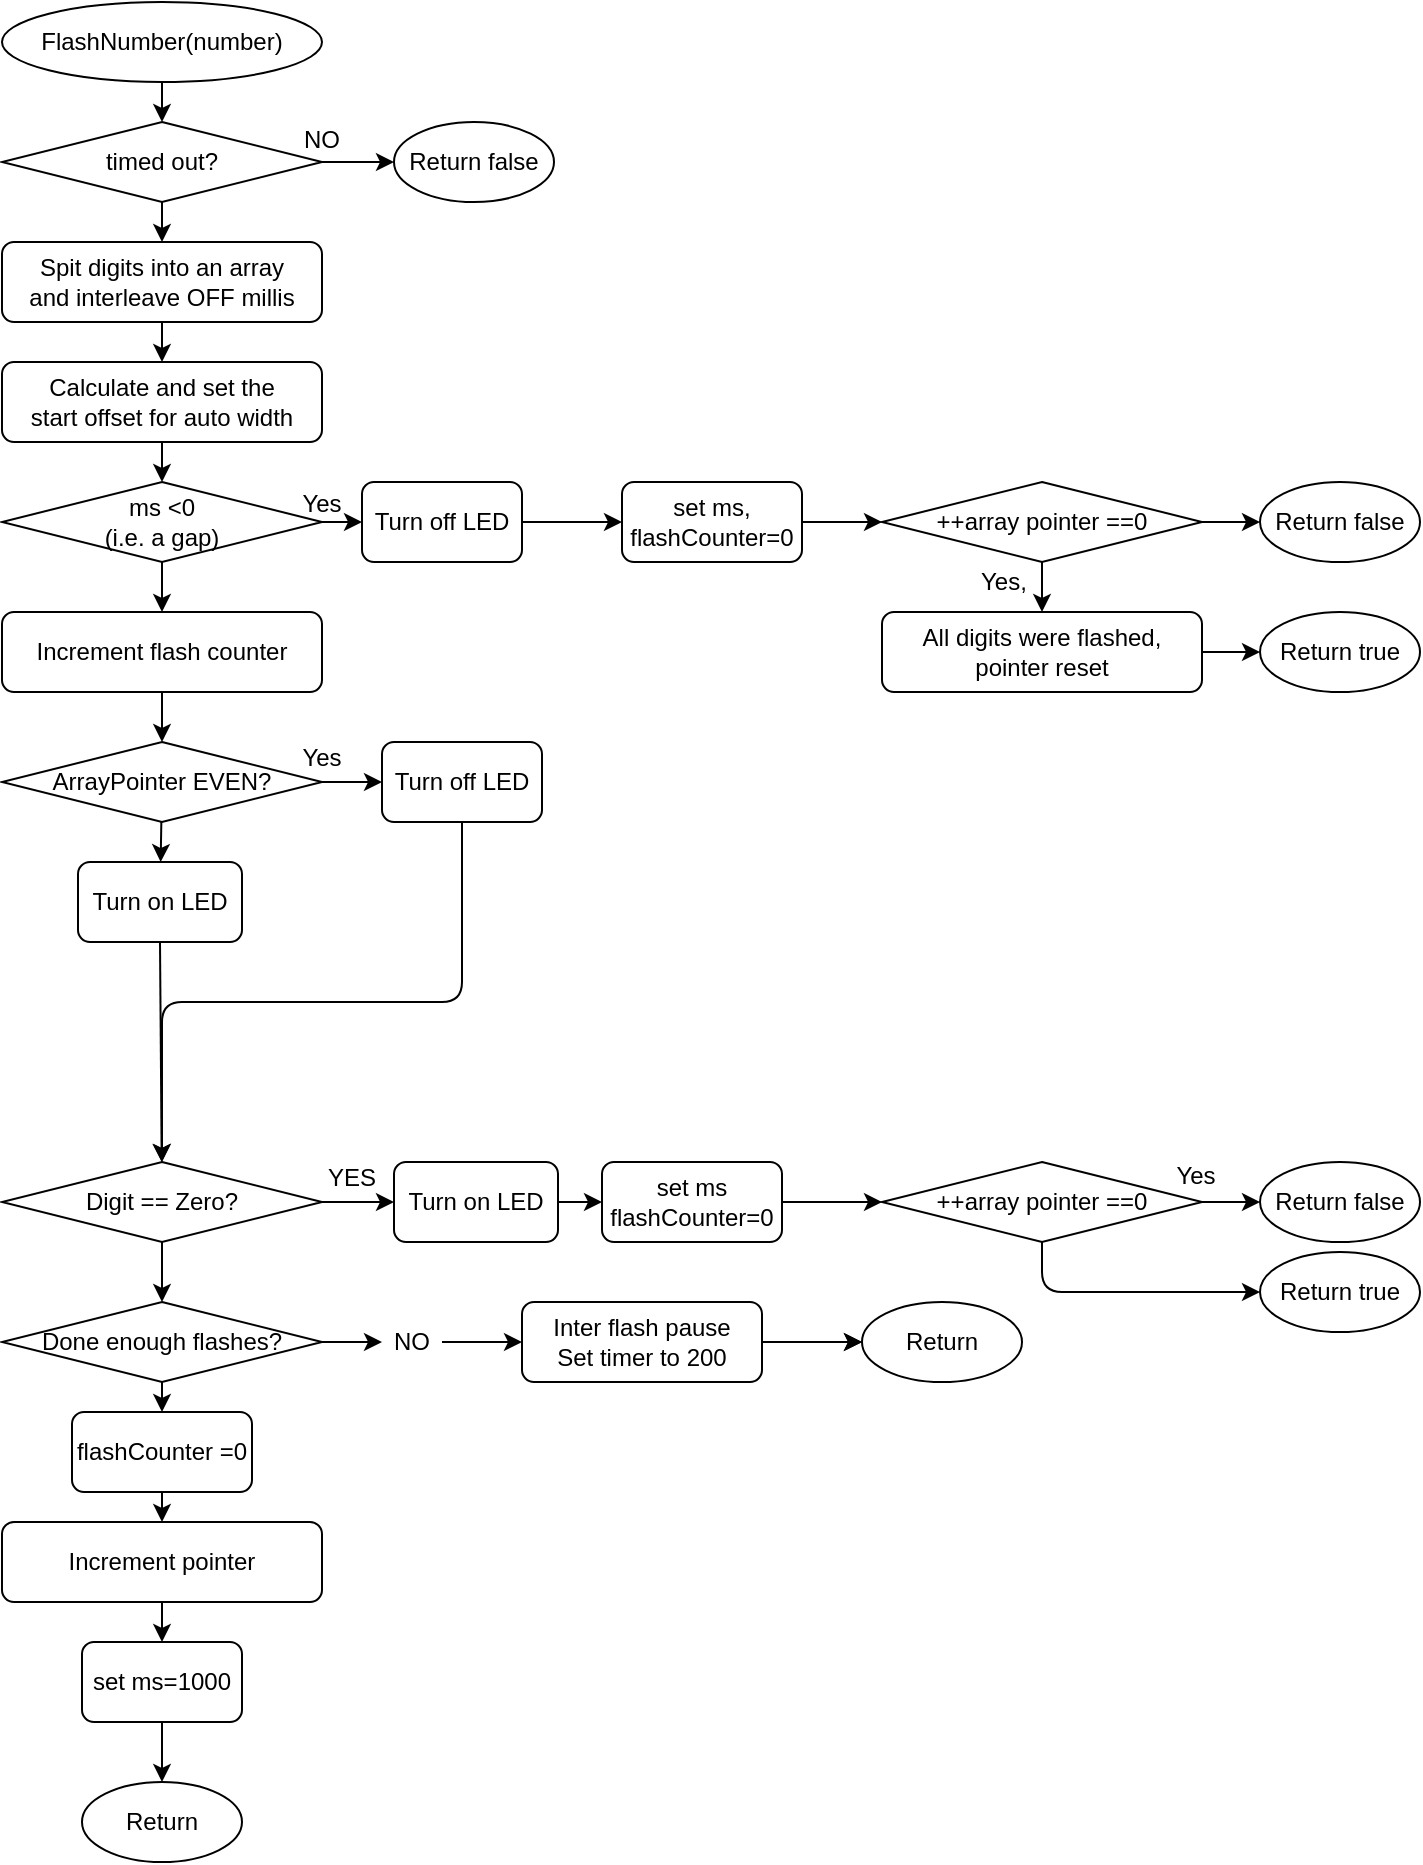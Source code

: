 <mxfile>
    <diagram id="JWU_pq0ETkwyuFgzXTky" name="Page-1">
        <mxGraphModel dx="902" dy="802" grid="1" gridSize="10" guides="1" tooltips="1" connect="1" arrows="1" fold="1" page="1" pageScale="1" pageWidth="827" pageHeight="1169" math="0" shadow="0">
            <root>
                <mxCell id="0"/>
                <mxCell id="1" parent="0"/>
                <mxCell id="20" value="" style="edgeStyle=none;html=1;startArrow=none;" parent="1" edge="1">
                    <mxGeometry relative="1" as="geometry">
                        <mxPoint x="152" y="900" as="sourcePoint"/>
                        <mxPoint x="152" y="900" as="targetPoint"/>
                    </mxGeometry>
                </mxCell>
                <mxCell id="41" style="edgeStyle=none;html=1;exitX=1;exitY=0.5;exitDx=0;exitDy=0;entryX=0;entryY=0.5;entryDx=0;entryDy=0;" parent="1" source="3" target="31" edge="1">
                    <mxGeometry relative="1" as="geometry"/>
                </mxCell>
                <mxCell id="130" style="edgeStyle=none;html=1;entryX=0.5;entryY=0;entryDx=0;entryDy=0;" parent="1" source="3" target="129" edge="1">
                    <mxGeometry relative="1" as="geometry"/>
                </mxCell>
                <mxCell id="3" value="Done enough flashes?" style="rhombus;whiteSpace=wrap;html=1;" parent="1" vertex="1">
                    <mxGeometry x="80" y="710" width="160" height="40" as="geometry"/>
                </mxCell>
                <mxCell id="9" style="edgeStyle=none;html=1;startArrow=none;exitX=1;exitY=0.5;exitDx=0;exitDy=0;" parent="1" source="4" target="8" edge="1">
                    <mxGeometry relative="1" as="geometry"/>
                </mxCell>
                <mxCell id="156" style="edgeStyle=none;html=1;exitX=0.5;exitY=1;exitDx=0;exitDy=0;entryX=0.5;entryY=0;entryDx=0;entryDy=0;" parent="1" source="4" target="76" edge="1">
                    <mxGeometry relative="1" as="geometry"/>
                </mxCell>
                <mxCell id="4" value="timed out?" style="rhombus;whiteSpace=wrap;html=1;" parent="1" vertex="1">
                    <mxGeometry x="80" y="120" width="160" height="40" as="geometry"/>
                </mxCell>
                <mxCell id="7" value="" style="edgeStyle=none;html=1;" parent="1" source="6" target="4" edge="1">
                    <mxGeometry relative="1" as="geometry"/>
                </mxCell>
                <mxCell id="6" value="FlashNumber(number)" style="ellipse;whiteSpace=wrap;html=1;" parent="1" vertex="1">
                    <mxGeometry x="80" y="60" width="160" height="40" as="geometry"/>
                </mxCell>
                <mxCell id="8" value="Return false" style="ellipse;whiteSpace=wrap;html=1;" parent="1" vertex="1">
                    <mxGeometry x="276" y="120" width="80" height="40" as="geometry"/>
                </mxCell>
                <mxCell id="160" value="" style="edgeStyle=none;html=1;" parent="1" source="13" target="81" edge="1">
                    <mxGeometry relative="1" as="geometry"/>
                </mxCell>
                <mxCell id="13" value="Increment flash counter" style="rounded=1;whiteSpace=wrap;html=1;" parent="1" vertex="1">
                    <mxGeometry x="80" y="365" width="160" height="40" as="geometry"/>
                </mxCell>
                <mxCell id="29" value="" style="edgeStyle=none;html=1;startArrow=none;" parent="1" source="25" target="27" edge="1">
                    <mxGeometry relative="1" as="geometry">
                        <mxPoint x="438" y="730" as="sourcePoint"/>
                    </mxGeometry>
                </mxCell>
                <mxCell id="122" value="" style="edgeStyle=none;html=1;" parent="1" source="25" target="27" edge="1">
                    <mxGeometry relative="1" as="geometry"/>
                </mxCell>
                <mxCell id="27" value="Return" style="ellipse;whiteSpace=wrap;html=1;" parent="1" vertex="1">
                    <mxGeometry x="510" y="710" width="80" height="40" as="geometry"/>
                </mxCell>
                <mxCell id="67" style="edgeStyle=none;html=1;entryX=0;entryY=0.5;entryDx=0;entryDy=0;" parent="1" source="31" target="25" edge="1">
                    <mxGeometry relative="1" as="geometry">
                        <mxPoint x="318" y="730" as="targetPoint"/>
                    </mxGeometry>
                </mxCell>
                <mxCell id="31" value="NO" style="text;strokeColor=none;align=center;fillColor=none;html=1;verticalAlign=middle;whiteSpace=wrap;rounded=0;" parent="1" vertex="1">
                    <mxGeometry x="270" y="720" width="30" height="20" as="geometry"/>
                </mxCell>
                <mxCell id="119" value="" style="edgeStyle=none;html=1;" parent="1" source="64" target="3" edge="1">
                    <mxGeometry relative="1" as="geometry"/>
                </mxCell>
                <mxCell id="64" value="Digit == Zero?" style="rhombus;whiteSpace=wrap;html=1;" parent="1" vertex="1">
                    <mxGeometry x="80" y="640" width="160" height="40" as="geometry"/>
                </mxCell>
                <mxCell id="162" value="" style="edgeStyle=none;html=1;entryX=0;entryY=0.5;entryDx=0;entryDy=0;exitX=1;exitY=0.5;exitDx=0;exitDy=0;" parent="1" source="64" target="111" edge="1">
                    <mxGeometry relative="1" as="geometry"/>
                </mxCell>
                <mxCell id="75" value="YES" style="text;strokeColor=none;align=center;fillColor=none;html=1;verticalAlign=middle;whiteSpace=wrap;rounded=0;" parent="1" vertex="1">
                    <mxGeometry x="240" y="638" width="30" height="20" as="geometry"/>
                </mxCell>
                <mxCell id="154" style="edgeStyle=none;html=1;exitX=0.5;exitY=1;exitDx=0;exitDy=0;entryX=0.5;entryY=0;entryDx=0;entryDy=0;" parent="1" source="76" target="137" edge="1">
                    <mxGeometry relative="1" as="geometry"/>
                </mxCell>
                <mxCell id="76" value="Spit digits into an array&lt;br&gt;and interleave OFF millis" style="rounded=1;whiteSpace=wrap;html=1;" parent="1" vertex="1">
                    <mxGeometry x="80" y="180" width="160" height="40" as="geometry"/>
                </mxCell>
                <mxCell id="83" value="" style="edgeStyle=none;html=1;startArrow=none;entryX=0;entryY=0.5;entryDx=0;entryDy=0;exitX=1;exitY=0.5;exitDx=0;exitDy=0;" parent="1" source="81" target="84" edge="1">
                    <mxGeometry relative="1" as="geometry">
                        <mxPoint x="340" y="450" as="targetPoint"/>
                    </mxGeometry>
                </mxCell>
                <mxCell id="171" value="" style="edgeStyle=none;html=1;" parent="1" source="81" target="170" edge="1">
                    <mxGeometry relative="1" as="geometry"/>
                </mxCell>
                <mxCell id="81" value="ArrayPointer EVEN?" style="rhombus;whiteSpace=wrap;html=1;" parent="1" vertex="1">
                    <mxGeometry x="80" y="430" width="160" height="40" as="geometry"/>
                </mxCell>
                <mxCell id="194" style="edgeStyle=none;html=1;exitX=0.5;exitY=1;exitDx=0;exitDy=0;" parent="1" source="84" edge="1">
                    <mxGeometry relative="1" as="geometry">
                        <mxPoint x="160" y="640" as="targetPoint"/>
                        <Array as="points">
                            <mxPoint x="310" y="560"/>
                            <mxPoint x="160" y="560"/>
                        </Array>
                    </mxGeometry>
                </mxCell>
                <mxCell id="84" value="Turn off LED" style="rounded=1;whiteSpace=wrap;html=1;" parent="1" vertex="1">
                    <mxGeometry x="270" y="430" width="80" height="40" as="geometry"/>
                </mxCell>
                <mxCell id="86" value="Return false" style="ellipse;whiteSpace=wrap;html=1;" parent="1" vertex="1">
                    <mxGeometry x="709" y="300" width="80" height="40" as="geometry"/>
                </mxCell>
                <mxCell id="92" value="Yes" style="text;strokeColor=none;align=center;fillColor=none;html=1;verticalAlign=middle;whiteSpace=wrap;rounded=0;" parent="1" vertex="1">
                    <mxGeometry x="225" y="433" width="30" height="10" as="geometry"/>
                </mxCell>
                <mxCell id="157" value="" style="edgeStyle=none;html=1;exitX=1;exitY=0.5;exitDx=0;exitDy=0;" parent="1" source="172" target="86" edge="1">
                    <mxGeometry relative="1" as="geometry"/>
                </mxCell>
                <mxCell id="165" style="edgeStyle=none;html=1;exitX=1;exitY=0.5;exitDx=0;exitDy=0;entryX=0;entryY=0.5;entryDx=0;entryDy=0;" parent="1" source="110" target="189" edge="1">
                    <mxGeometry relative="1" as="geometry">
                        <mxPoint x="480" y="660" as="targetPoint"/>
                    </mxGeometry>
                </mxCell>
                <mxCell id="110" value="set ms&lt;br style=&quot;border-color: var(--border-color);&quot;&gt;flashCounter=0" style="rounded=1;whiteSpace=wrap;html=1;" parent="1" vertex="1">
                    <mxGeometry x="380" y="640" width="90" height="40" as="geometry"/>
                </mxCell>
                <mxCell id="163" style="edgeStyle=none;html=1;exitX=1;exitY=0.5;exitDx=0;exitDy=0;entryX=0;entryY=0.5;entryDx=0;entryDy=0;" parent="1" source="111" target="110" edge="1">
                    <mxGeometry relative="1" as="geometry"/>
                </mxCell>
                <mxCell id="111" value="Turn on LED" style="rounded=1;whiteSpace=wrap;html=1;" parent="1" vertex="1">
                    <mxGeometry x="276" y="640" width="82" height="40" as="geometry"/>
                </mxCell>
                <mxCell id="123" value="" style="edgeStyle=none;html=1;endArrow=none;" parent="1" target="25" edge="1">
                    <mxGeometry relative="1" as="geometry">
                        <mxPoint x="438" y="730" as="sourcePoint"/>
                        <mxPoint x="510" y="730" as="targetPoint"/>
                    </mxGeometry>
                </mxCell>
                <mxCell id="25" value="Inter flash pause&lt;br&gt;Set timer to 200" style="rounded=1;whiteSpace=wrap;html=1;" parent="1" vertex="1">
                    <mxGeometry x="340" y="710" width="120" height="40" as="geometry"/>
                </mxCell>
                <mxCell id="135" style="edgeStyle=none;html=1;entryX=0.5;entryY=0;entryDx=0;entryDy=0;" parent="1" source="125" target="134" edge="1">
                    <mxGeometry relative="1" as="geometry"/>
                </mxCell>
                <mxCell id="125" value="Increment pointer" style="rounded=1;whiteSpace=wrap;html=1;" parent="1" vertex="1">
                    <mxGeometry x="80" y="820" width="160" height="40" as="geometry"/>
                </mxCell>
                <mxCell id="127" value="Return" style="ellipse;whiteSpace=wrap;html=1;" parent="1" vertex="1">
                    <mxGeometry x="120" y="950" width="80" height="40" as="geometry"/>
                </mxCell>
                <mxCell id="132" style="edgeStyle=none;html=1;entryX=0.5;entryY=0;entryDx=0;entryDy=0;" parent="1" source="129" target="125" edge="1">
                    <mxGeometry relative="1" as="geometry"/>
                </mxCell>
                <mxCell id="129" value="flashCounter =0" style="rounded=1;whiteSpace=wrap;html=1;" parent="1" vertex="1">
                    <mxGeometry x="115" y="765" width="90" height="40" as="geometry"/>
                </mxCell>
                <mxCell id="136" style="edgeStyle=none;html=1;entryX=0.5;entryY=0;entryDx=0;entryDy=0;" parent="1" source="134" target="127" edge="1">
                    <mxGeometry relative="1" as="geometry"/>
                </mxCell>
                <mxCell id="134" value="set ms=1000" style="rounded=1;whiteSpace=wrap;html=1;" parent="1" vertex="1">
                    <mxGeometry x="120" y="880" width="80" height="40" as="geometry"/>
                </mxCell>
                <mxCell id="155" style="edgeStyle=none;html=1;exitX=0.5;exitY=1;exitDx=0;exitDy=0;entryX=0.5;entryY=0;entryDx=0;entryDy=0;" parent="1" source="137" target="143" edge="1">
                    <mxGeometry relative="1" as="geometry"/>
                </mxCell>
                <mxCell id="137" value="Calculate and set the&lt;br&gt;start offset for auto width" style="rounded=1;whiteSpace=wrap;html=1;" parent="1" vertex="1">
                    <mxGeometry x="80" y="240" width="160" height="40" as="geometry"/>
                </mxCell>
                <mxCell id="148" value="" style="edgeStyle=none;html=1;" parent="1" source="142" target="147" edge="1">
                    <mxGeometry relative="1" as="geometry"/>
                </mxCell>
                <mxCell id="142" value="Turn off LED" style="rounded=1;whiteSpace=wrap;html=1;" parent="1" vertex="1">
                    <mxGeometry x="260" y="300" width="80" height="40" as="geometry"/>
                </mxCell>
                <mxCell id="146" value="" style="edgeStyle=none;html=1;" parent="1" source="143" target="142" edge="1">
                    <mxGeometry relative="1" as="geometry"/>
                </mxCell>
                <mxCell id="159" value="" style="edgeStyle=none;html=1;" parent="1" source="143" target="13" edge="1">
                    <mxGeometry relative="1" as="geometry"/>
                </mxCell>
                <mxCell id="143" value="ms &amp;lt;0&lt;br&gt;(i.e. a gap)" style="rhombus;whiteSpace=wrap;html=1;" parent="1" vertex="1">
                    <mxGeometry x="80" y="300" width="160" height="40" as="geometry"/>
                </mxCell>
                <mxCell id="179" style="edgeStyle=none;html=1;exitX=1;exitY=0.5;exitDx=0;exitDy=0;entryX=0;entryY=0.5;entryDx=0;entryDy=0;" parent="1" source="147" target="172" edge="1">
                    <mxGeometry relative="1" as="geometry"/>
                </mxCell>
                <mxCell id="147" value="set ms,&lt;br&gt;flashCounter=0" style="rounded=1;whiteSpace=wrap;html=1;" parent="1" vertex="1">
                    <mxGeometry x="390" y="300" width="90" height="40" as="geometry"/>
                </mxCell>
                <mxCell id="158" value="Yes" style="text;strokeColor=none;align=center;fillColor=none;html=1;verticalAlign=middle;whiteSpace=wrap;rounded=0;" parent="1" vertex="1">
                    <mxGeometry x="210" y="296" width="60" height="30" as="geometry"/>
                </mxCell>
                <mxCell id="16" value="NO" style="text;strokeColor=none;align=center;fillColor=none;html=1;verticalAlign=middle;whiteSpace=wrap;rounded=0;" parent="1" vertex="1">
                    <mxGeometry x="225" y="114" width="30" height="30" as="geometry"/>
                </mxCell>
                <mxCell id="193" style="edgeStyle=none;html=1;exitX=0.5;exitY=1;exitDx=0;exitDy=0;" parent="1" source="170" target="64" edge="1">
                    <mxGeometry relative="1" as="geometry"/>
                </mxCell>
                <mxCell id="170" value="Turn on LED" style="rounded=1;whiteSpace=wrap;html=1;" parent="1" vertex="1">
                    <mxGeometry x="118" y="490" width="82" height="40" as="geometry"/>
                </mxCell>
                <mxCell id="198" value="" style="edgeStyle=none;html=1;" edge="1" parent="1" source="172" target="197">
                    <mxGeometry relative="1" as="geometry"/>
                </mxCell>
                <mxCell id="172" value="++array pointer ==0" style="rhombus;whiteSpace=wrap;html=1;" parent="1" vertex="1">
                    <mxGeometry x="520" y="300" width="160" height="40" as="geometry"/>
                </mxCell>
                <mxCell id="174" value="Return true" style="ellipse;whiteSpace=wrap;html=1;" parent="1" vertex="1">
                    <mxGeometry x="709" y="365" width="80" height="40" as="geometry"/>
                </mxCell>
                <mxCell id="177" value="Yes," style="text;strokeColor=none;align=center;fillColor=none;html=1;verticalAlign=middle;whiteSpace=wrap;rounded=0;" parent="1" vertex="1">
                    <mxGeometry x="551" y="335" width="60" height="30" as="geometry"/>
                </mxCell>
                <mxCell id="186" value="Return false" style="ellipse;whiteSpace=wrap;html=1;" parent="1" vertex="1">
                    <mxGeometry x="709" y="640" width="80" height="40" as="geometry"/>
                </mxCell>
                <mxCell id="187" value="" style="edgeStyle=none;html=1;exitX=1;exitY=0.5;exitDx=0;exitDy=0;" parent="1" source="189" target="186" edge="1">
                    <mxGeometry relative="1" as="geometry"/>
                </mxCell>
                <mxCell id="188" style="edgeStyle=none;html=1;exitX=0.5;exitY=1;exitDx=0;exitDy=0;entryX=0;entryY=0.5;entryDx=0;entryDy=0;" parent="1" source="189" target="190" edge="1">
                    <mxGeometry relative="1" as="geometry">
                        <Array as="points">
                            <mxPoint x="600" y="705"/>
                        </Array>
                    </mxGeometry>
                </mxCell>
                <mxCell id="189" value="++array pointer ==0" style="rhombus;whiteSpace=wrap;html=1;" parent="1" vertex="1">
                    <mxGeometry x="520" y="640" width="160" height="40" as="geometry"/>
                </mxCell>
                <mxCell id="190" value="Return true" style="ellipse;whiteSpace=wrap;html=1;" parent="1" vertex="1">
                    <mxGeometry x="709" y="685" width="80" height="40" as="geometry"/>
                </mxCell>
                <mxCell id="191" value="Yes" style="text;strokeColor=none;align=center;fillColor=none;html=1;verticalAlign=middle;whiteSpace=wrap;rounded=0;" parent="1" vertex="1">
                    <mxGeometry x="647" y="632" width="60" height="30" as="geometry"/>
                </mxCell>
                <mxCell id="199" style="edgeStyle=none;html=1;entryX=0;entryY=0.5;entryDx=0;entryDy=0;exitX=1;exitY=0.5;exitDx=0;exitDy=0;" edge="1" parent="1" source="197" target="174">
                    <mxGeometry relative="1" as="geometry"/>
                </mxCell>
                <mxCell id="197" value="All digits were flashed, pointer reset" style="rounded=1;whiteSpace=wrap;html=1;" vertex="1" parent="1">
                    <mxGeometry x="520" y="365" width="160" height="40" as="geometry"/>
                </mxCell>
            </root>
        </mxGraphModel>
    </diagram>
</mxfile>